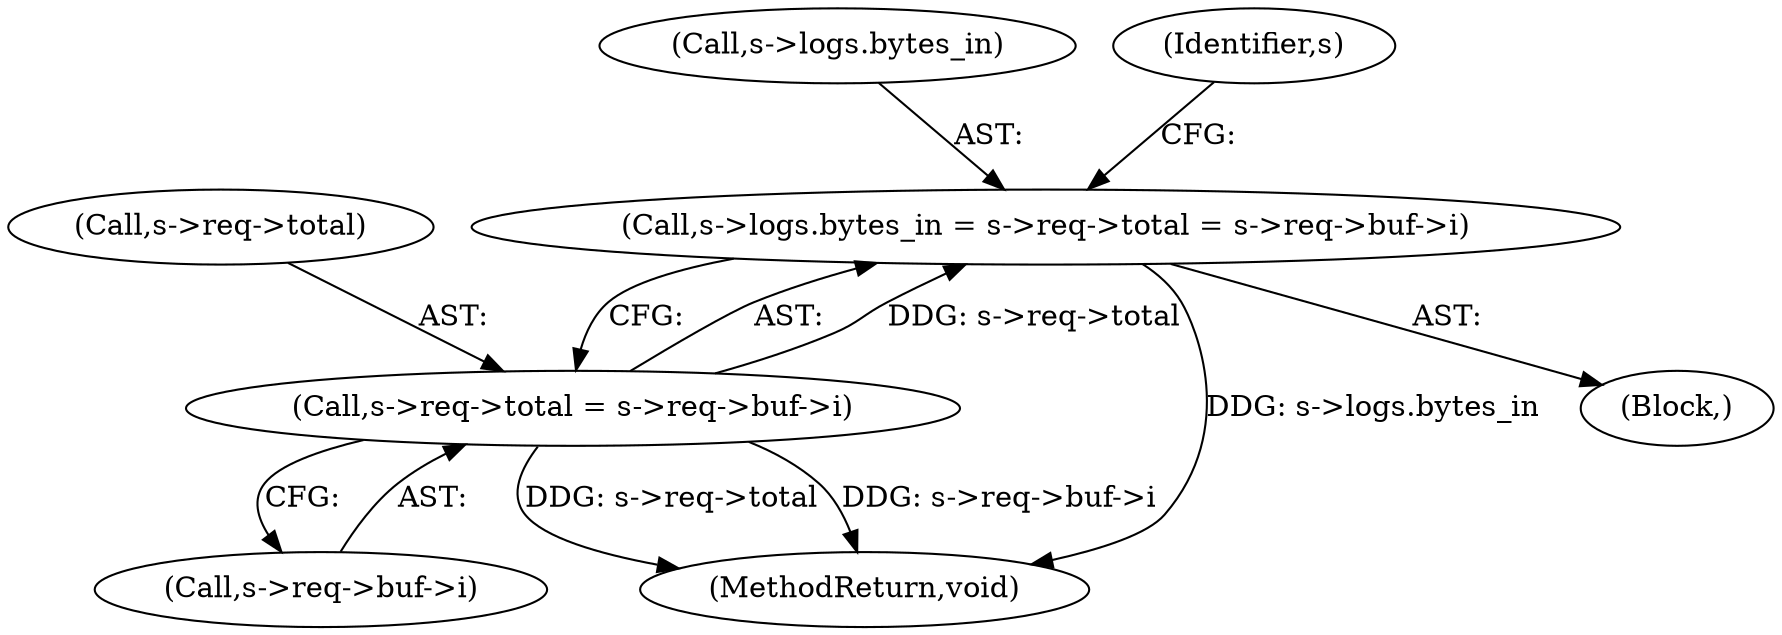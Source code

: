 digraph "0_haproxy_b4d05093bc89f71377230228007e69a1434c1a0c@pointer" {
"1000479" [label="(Call,s->logs.bytes_in = s->req->total = s->req->buf->i)"];
"1000485" [label="(Call,s->req->total = s->req->buf->i)"];
"1000485" [label="(Call,s->req->total = s->req->buf->i)"];
"1000479" [label="(Call,s->logs.bytes_in = s->req->total = s->req->buf->i)"];
"1000491" [label="(Call,s->req->buf->i)"];
"1000899" [label="(MethodReturn,void)"];
"1000118" [label="(Block,)"];
"1000480" [label="(Call,s->logs.bytes_in)"];
"1000501" [label="(Identifier,s)"];
"1000486" [label="(Call,s->req->total)"];
"1000479" -> "1000118"  [label="AST: "];
"1000479" -> "1000485"  [label="CFG: "];
"1000480" -> "1000479"  [label="AST: "];
"1000485" -> "1000479"  [label="AST: "];
"1000501" -> "1000479"  [label="CFG: "];
"1000479" -> "1000899"  [label="DDG: s->logs.bytes_in"];
"1000485" -> "1000479"  [label="DDG: s->req->total"];
"1000485" -> "1000491"  [label="CFG: "];
"1000486" -> "1000485"  [label="AST: "];
"1000491" -> "1000485"  [label="AST: "];
"1000485" -> "1000899"  [label="DDG: s->req->total"];
"1000485" -> "1000899"  [label="DDG: s->req->buf->i"];
}
